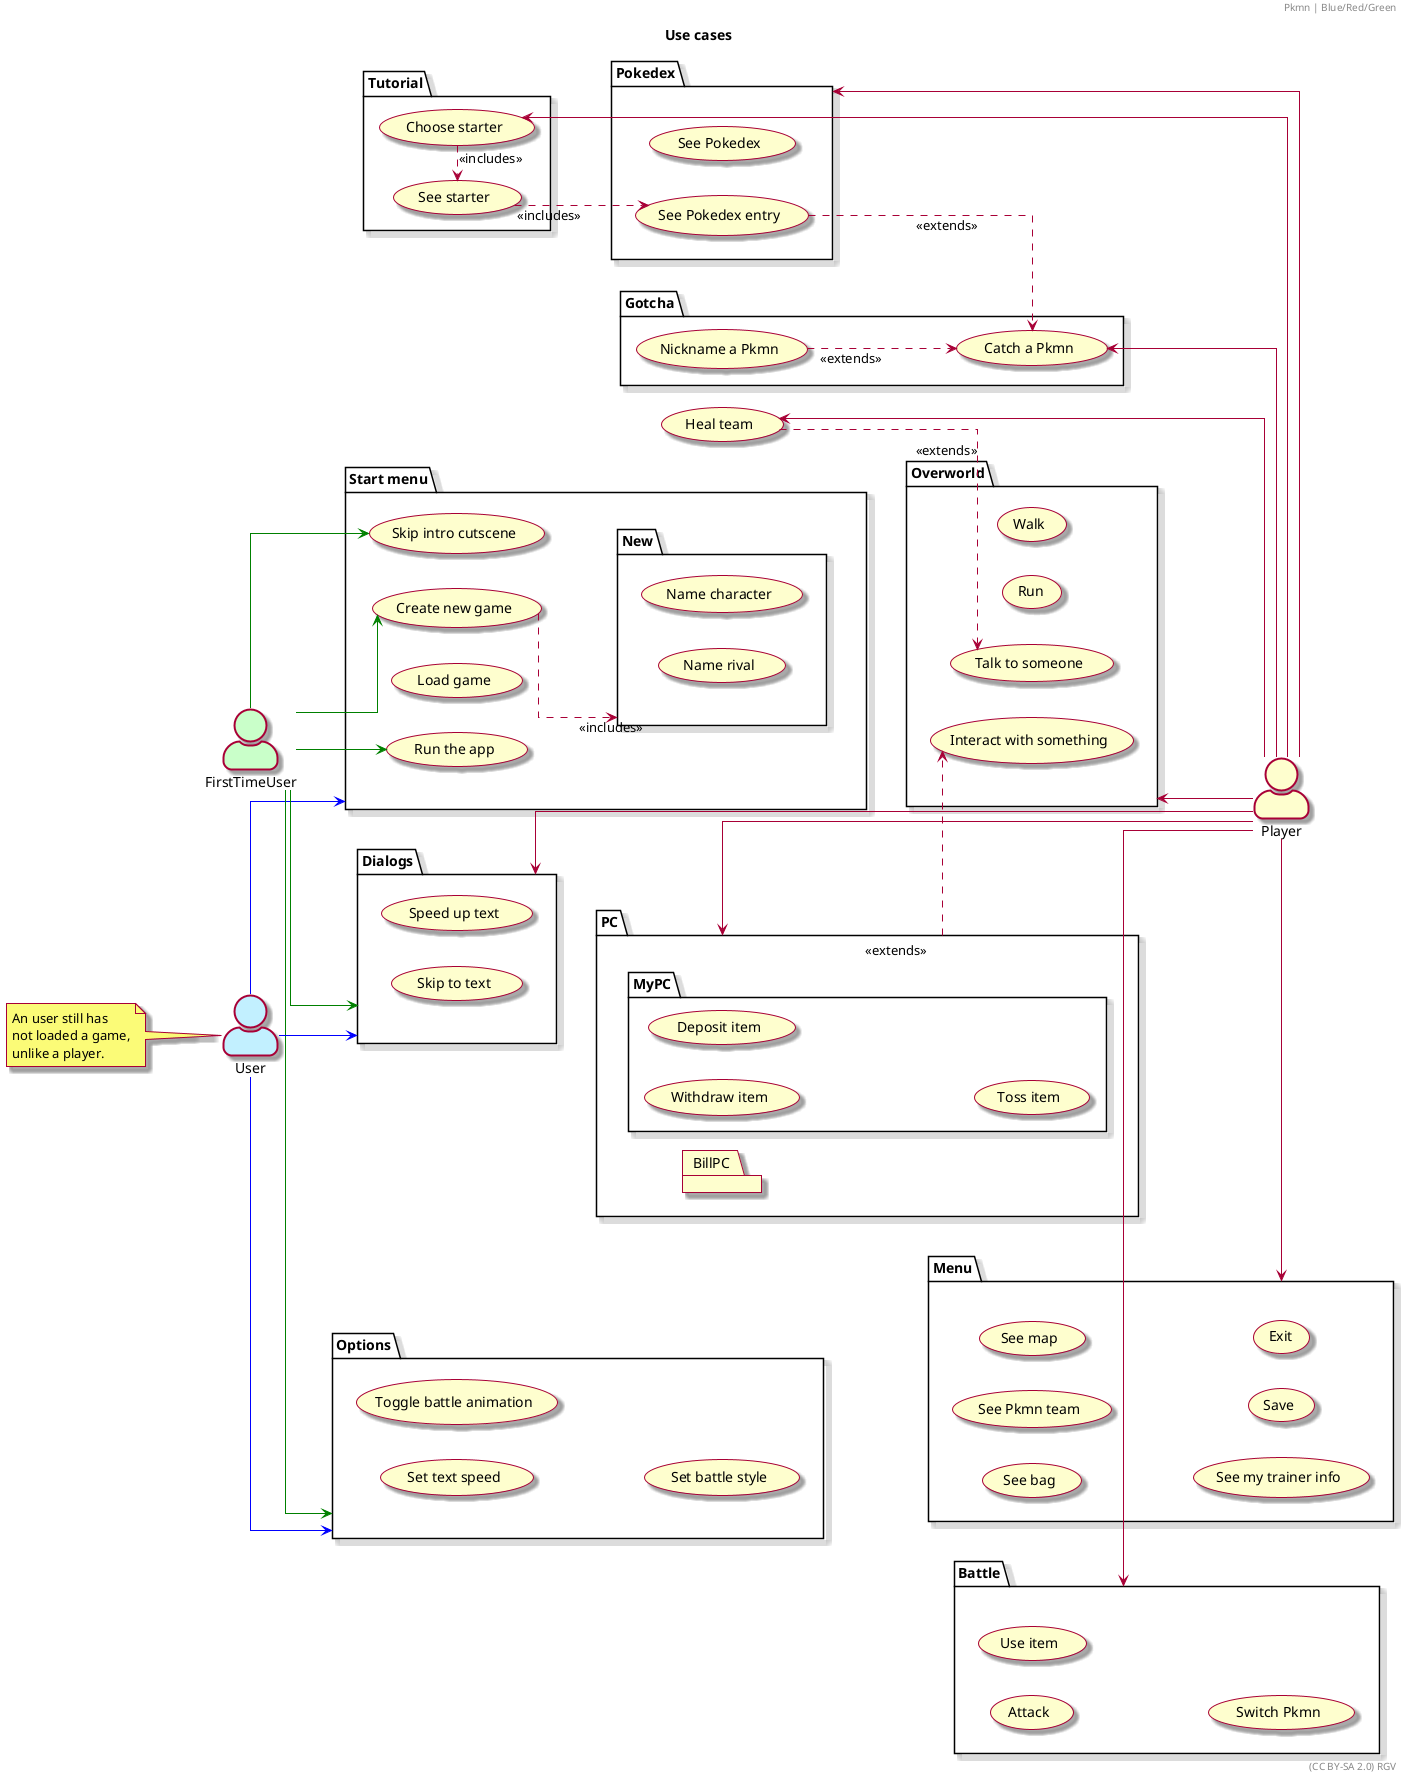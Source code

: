 ﻿@startuml
@startuml
skin rose
skinparam actorstyle awesome
left to right direction

title Use cases
header Pkmn | Blue/Red/Green
right footer (CC BY-SA 2.0) RGV
skinparam linetype ortho

actor FirstTimeUser #technology
actor User #application
actor Player

note left of User : An user still has\nnot loaded a game,\nunlike a player.

package "Start menu" as Start{
    (Run the app)
    (Skip intro cutscene)
    (Load game)
    (Create new game)
    
    (Create new game) ..> New : <<includes>>
}

FirstTimeUser --> (Run the app) #green
FirstTimeUser --> (Skip intro cutscene) #green
FirstTimeUser --> (Create new game) #green

User --> Start #blue

package "New game" as New{
    (Name character)
    (Name rival)
}

package Options{
    (Set text speed)
    (Toggle battle animation)
    (Set battle style)
}

FirstTimeUser --> Options #green
User --> Options #blue

package Overworld{
    (Walk)
    'what about stairs, teleports...?
    (Run)
    (Talk to someone)
    (Interact with something)
}

Player -u-> Overworld
Player -u-> Menu

package Dialogs{
    (Speed up text)
    (Skip to text)
}

Player -u-> Dialogs
User --> Dialogs #blue
FirstTimeUser --> Dialogs #green

package Menu{
    (See bag)
    (See Pkmn team)
    (See map)
    (See my trainer info)
    (Save)
    (Exit)
}

package Pokedex{
    (See Pokedex)
    (See Pokedex entry)
}

Player -u-> Pokedex

package PC{
package MyPC{
    (Withdraw item)
    (Deposit item)
    (Toss item)
    PC ..> (Interact with something) : <<extends>>
}
package BillPC{

}
}

Player -u-> PC

package Tutorial{
    (See starter)
    (Choose starter)
    
    (See starter) ..> (See Pokedex entry) : <<includes>>
    (Choose starter) .> (See starter) : <<includes>>
}

Player -u-> (Choose starter)

package Gotcha{
    (Nickname a Pkmn)
    (Catch a Pkmn)
    
    (Nickname a Pkmn) ..> (Catch a Pkmn) : <<extends>>
    (See Pokedex entry) ..> (Catch a Pkmn) : <<extends>>
}

Player -u-> (Catch a Pkmn)

package Battle{
    (Attack)
    (Use item)
    (Switch Pkmn)
    (Run)
}

Player -u-> Battle

(Heal team)
(Heal team) ..> (Talk to someone) : <<extends>>

Player -u-> (Heal team)

@enduml